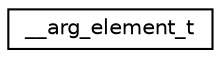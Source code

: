 digraph "Graphical Class Hierarchy"
{
 // LATEX_PDF_SIZE
  edge [fontname="Helvetica",fontsize="10",labelfontname="Helvetica",labelfontsize="10"];
  node [fontname="Helvetica",fontsize="10",shape=record];
  rankdir="LR";
  Node0 [label="__arg_element_t",height=0.2,width=0.4,color="black", fillcolor="white", style="filled",URL="$struct____arg__element__t.html",tooltip=" "];
}
